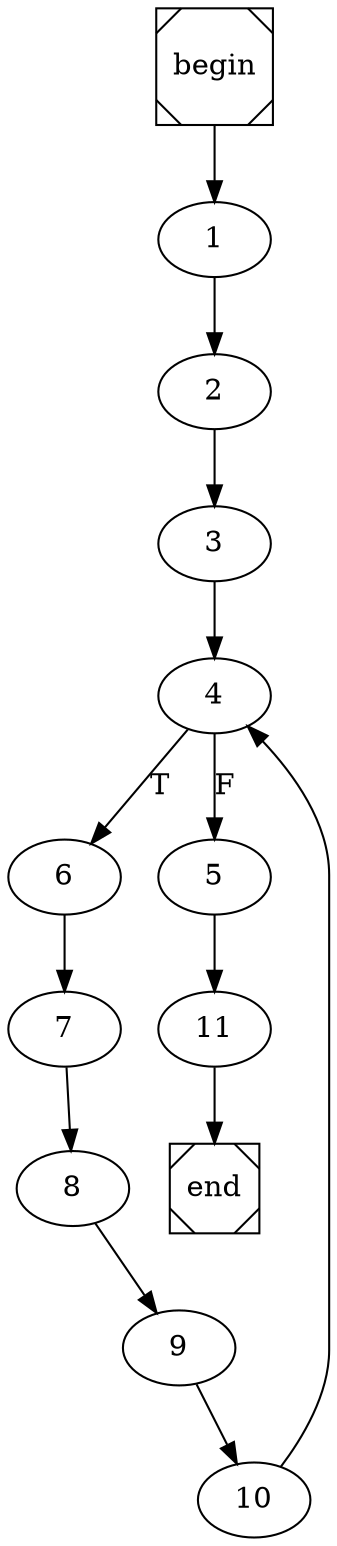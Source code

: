 digraph cfg {
	begin [shape=Msquare];
	end [shape=Msquare];
	begin -> 1;	1 -> 2;	2 -> 3;	3 -> 4;	4 -> 6[label=T];	4 -> 5[label=F];	5 -> 11;	6 -> 7;	7 -> 8;	8 -> 9;	9 -> 10;	10 -> 4;	11 -> end;}
